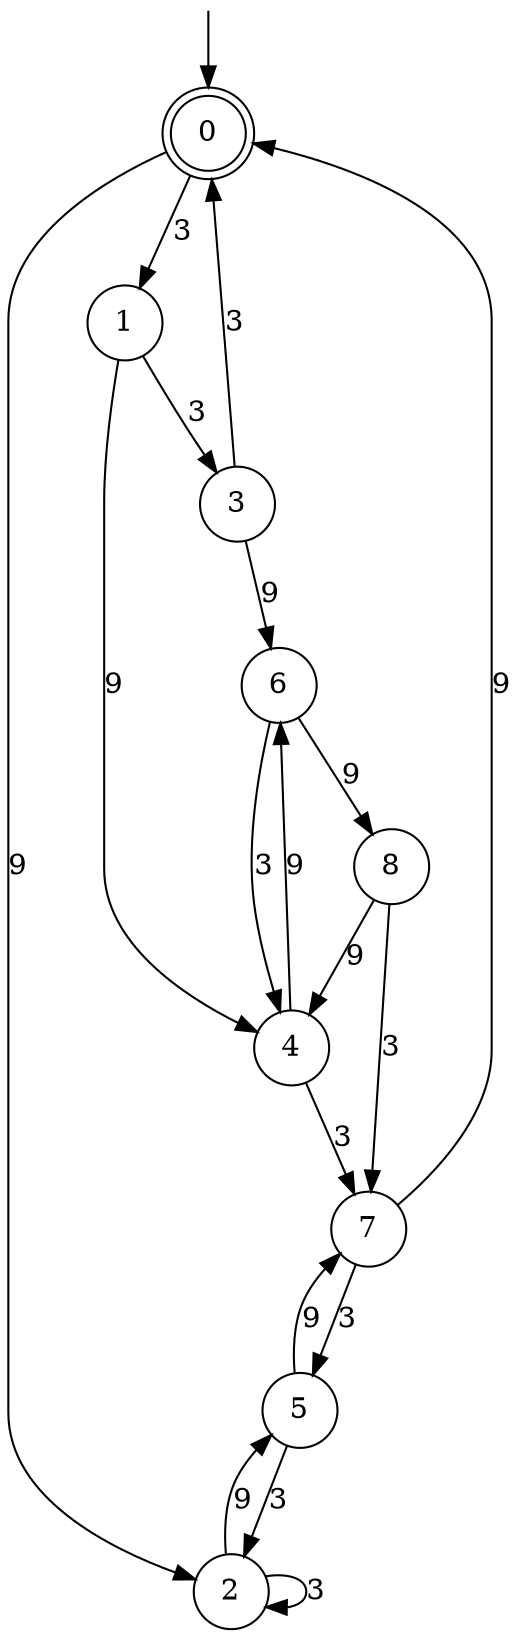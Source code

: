 digraph g {

	s0 [shape="doublecircle" label="0"];
	s1 [shape="circle" label="1"];
	s2 [shape="circle" label="2"];
	s3 [shape="circle" label="3"];
	s4 [shape="circle" label="4"];
	s5 [shape="circle" label="5"];
	s6 [shape="circle" label="6"];
	s7 [shape="circle" label="7"];
	s8 [shape="circle" label="8"];
	s0 -> s1 [label="3"];
	s0 -> s2 [label="9"];
	s1 -> s3 [label="3"];
	s1 -> s4 [label="9"];
	s2 -> s2 [label="3"];
	s2 -> s5 [label="9"];
	s3 -> s0 [label="3"];
	s3 -> s6 [label="9"];
	s4 -> s7 [label="3"];
	s4 -> s6 [label="9"];
	s5 -> s2 [label="3"];
	s5 -> s7 [label="9"];
	s6 -> s4 [label="3"];
	s6 -> s8 [label="9"];
	s7 -> s5 [label="3"];
	s7 -> s0 [label="9"];
	s8 -> s7 [label="3"];
	s8 -> s4 [label="9"];

__start0 [label="" shape="none" width="0" height="0"];
__start0 -> s0;

}
